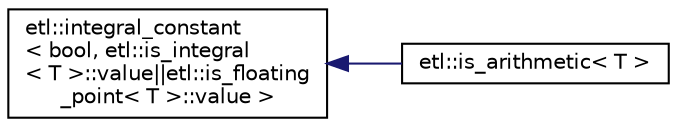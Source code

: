 digraph "Graphical Class Hierarchy"
{
  edge [fontname="Helvetica",fontsize="10",labelfontname="Helvetica",labelfontsize="10"];
  node [fontname="Helvetica",fontsize="10",shape=record];
  rankdir="LR";
  Node0 [label="etl::integral_constant\l\< bool, etl::is_integral\l\< T \>::value\|\|etl::is_floating\l_point\< T \>::value \>",height=0.2,width=0.4,color="black", fillcolor="white", style="filled",URL="$structetl_1_1integral__constant.html"];
  Node0 -> Node1 [dir="back",color="midnightblue",fontsize="10",style="solid",fontname="Helvetica"];
  Node1 [label="etl::is_arithmetic\< T \>",height=0.2,width=0.4,color="black", fillcolor="white", style="filled",URL="$structetl_1_1is__arithmetic.html",tooltip="If T is an arithmetic type (that is, an integral type or a floating-point type) or a cv-qualified ver..."];
}

